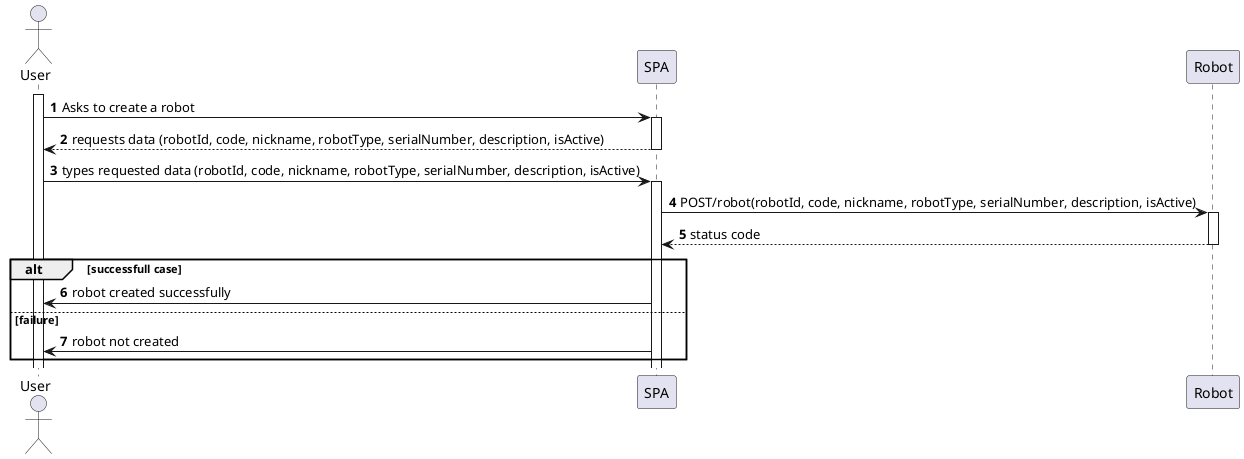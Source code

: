@startuml
autonumber

Actor User
activate User
User -> SPA : Asks to create a robot
activate SPA

SPA --> User : requests data (robotId, code, nickname, robotType, serialNumber, description, isActive)
deactivate SPA

User -> SPA : types requested data (robotId, code, nickname, robotType, serialNumber, description, isActive)
activate SPA

SPA -> Robot : POST/robot(robotId, code, nickname, robotType, serialNumber, description, isActive)
activate Robot

Robot --> SPA : status code
deactivate Robot

alt successfull case
    SPA -> User: robot created successfully
else failure
    SPA -> User: robot not created
end


@enduml